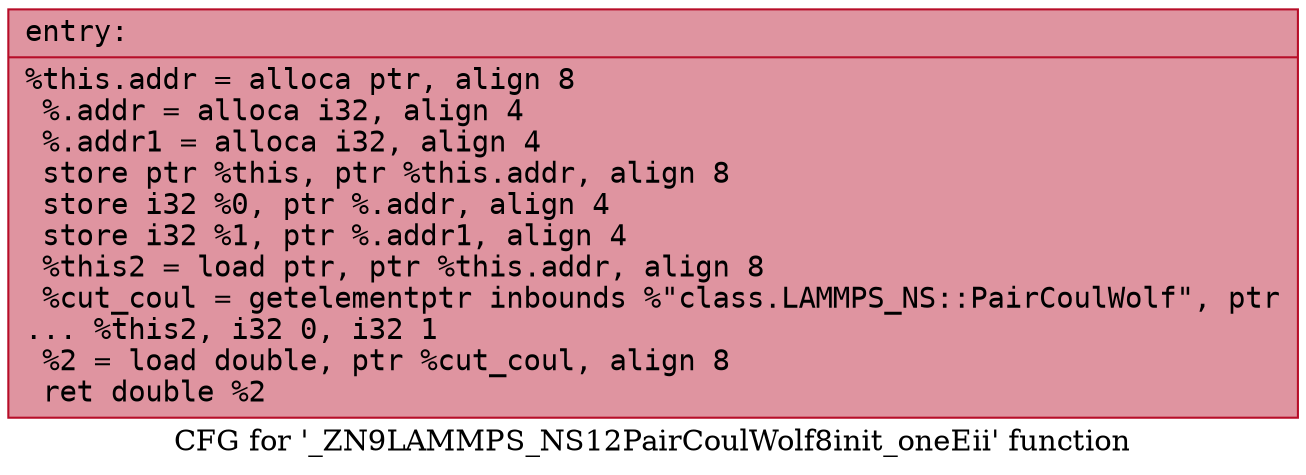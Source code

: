 digraph "CFG for '_ZN9LAMMPS_NS12PairCoulWolf8init_oneEii' function" {
	label="CFG for '_ZN9LAMMPS_NS12PairCoulWolf8init_oneEii' function";

	Node0x55aa33a04490 [shape=record,color="#b70d28ff", style=filled, fillcolor="#b70d2870" fontname="Courier",label="{entry:\l|  %this.addr = alloca ptr, align 8\l  %.addr = alloca i32, align 4\l  %.addr1 = alloca i32, align 4\l  store ptr %this, ptr %this.addr, align 8\l  store i32 %0, ptr %.addr, align 4\l  store i32 %1, ptr %.addr1, align 4\l  %this2 = load ptr, ptr %this.addr, align 8\l  %cut_coul = getelementptr inbounds %\"class.LAMMPS_NS::PairCoulWolf\", ptr\l... %this2, i32 0, i32 1\l  %2 = load double, ptr %cut_coul, align 8\l  ret double %2\l}"];
}
